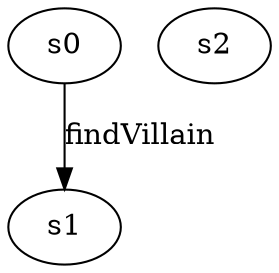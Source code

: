digraph G {
    s0 [label="s0", color="#000000", fontcolor="#000000"];
    s1 [label="s1", color="#000000", fontcolor="#000000"];
    s2 [label="s2", color="#000000", fontcolor="#000000"];
    
  
    
      s0 -> s1 [label="findVillain", color="black", fontcolor="black"];
    
    
    
    
    
    
    
  }
  